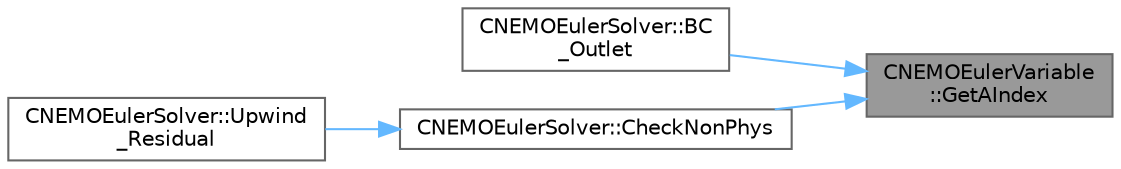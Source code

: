 digraph "CNEMOEulerVariable::GetAIndex"
{
 // LATEX_PDF_SIZE
  bgcolor="transparent";
  edge [fontname=Helvetica,fontsize=10,labelfontname=Helvetica,labelfontsize=10];
  node [fontname=Helvetica,fontsize=10,shape=box,height=0.2,width=0.4];
  rankdir="RL";
  Node1 [id="Node000001",label="CNEMOEulerVariable\l::GetAIndex",height=0.2,width=0.4,color="gray40", fillcolor="grey60", style="filled", fontcolor="black",tooltip="Retrieves the value of the soundspeed in the primitive variable vector."];
  Node1 -> Node2 [id="edge1_Node000001_Node000002",dir="back",color="steelblue1",style="solid",tooltip=" "];
  Node2 [id="Node000002",label="CNEMOEulerSolver::BC\l_Outlet",height=0.2,width=0.4,color="grey40", fillcolor="white", style="filled",URL="$classCNEMOEulerSolver.html#ad9c735fad084c25c2b24b9ccd3503fa8",tooltip="Impose the outlet boundary condition."];
  Node1 -> Node3 [id="edge2_Node000001_Node000003",dir="back",color="steelblue1",style="solid",tooltip=" "];
  Node3 [id="Node000003",label="CNEMOEulerSolver::CheckNonPhys",height=0.2,width=0.4,color="grey40", fillcolor="white", style="filled",URL="$classCNEMOEulerSolver.html#a4bfa388bfa0893ee0efaabeca2d5735d",tooltip="Check for unphysical points."];
  Node3 -> Node4 [id="edge3_Node000003_Node000004",dir="back",color="steelblue1",style="solid",tooltip=" "];
  Node4 [id="Node000004",label="CNEMOEulerSolver::Upwind\l_Residual",height=0.2,width=0.4,color="grey40", fillcolor="white", style="filled",URL="$classCNEMOEulerSolver.html#a427284b43fbe1f9c373096cc4bbe5781",tooltip="Compute the spatial integration using a upwind scheme."];
}
